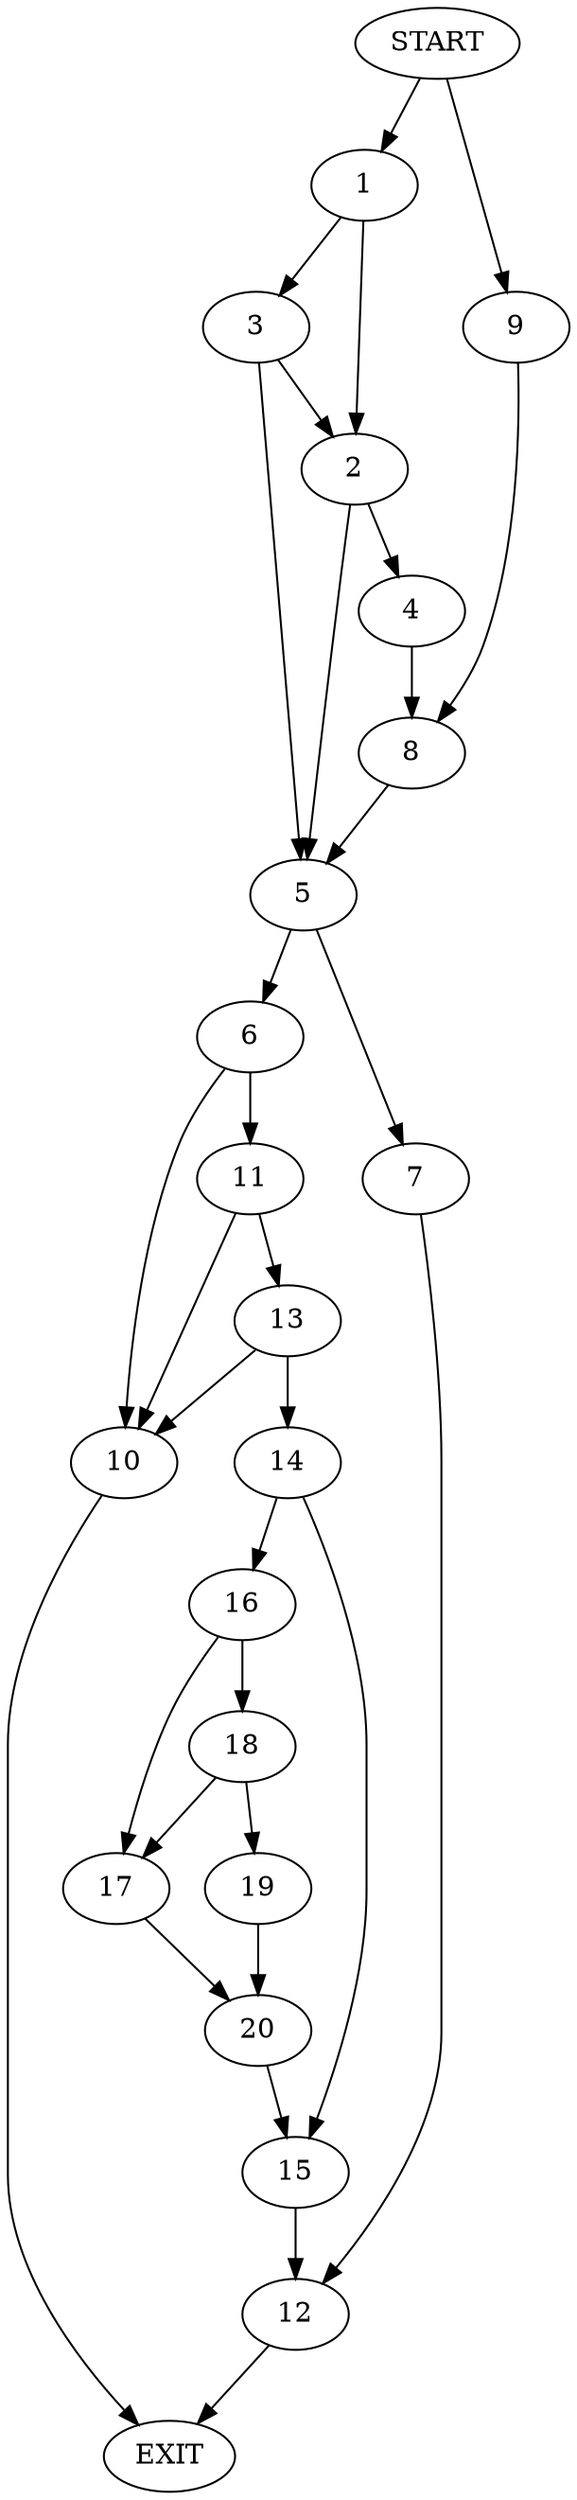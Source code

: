 digraph {
0 [label="START"];
1;
2;
3;
4;
5;
6;
7;
8;
9;
10;
11;
12;
13;
14;
15;
16;
17;
18;
19;
20;
21 [label="EXIT"];
0 -> 1;
1 -> 2;
1 -> 3;
2 -> 4;
2 -> 5;
3 -> 5;
3 -> 2;
5 -> 6;
5 -> 7;
4 -> 8;
8 -> 5;
0 -> 9;
9 -> 8;
6 -> 10;
6 -> 11;
7 -> 12;
12 -> 21;
11 -> 10;
11 -> 13;
10 -> 21;
13 -> 14;
13 -> 10;
14 -> 15;
14 -> 16;
16 -> 17;
16 -> 18;
15 -> 12;
18 -> 19;
18 -> 17;
17 -> 20;
19 -> 20;
20 -> 15;
}
